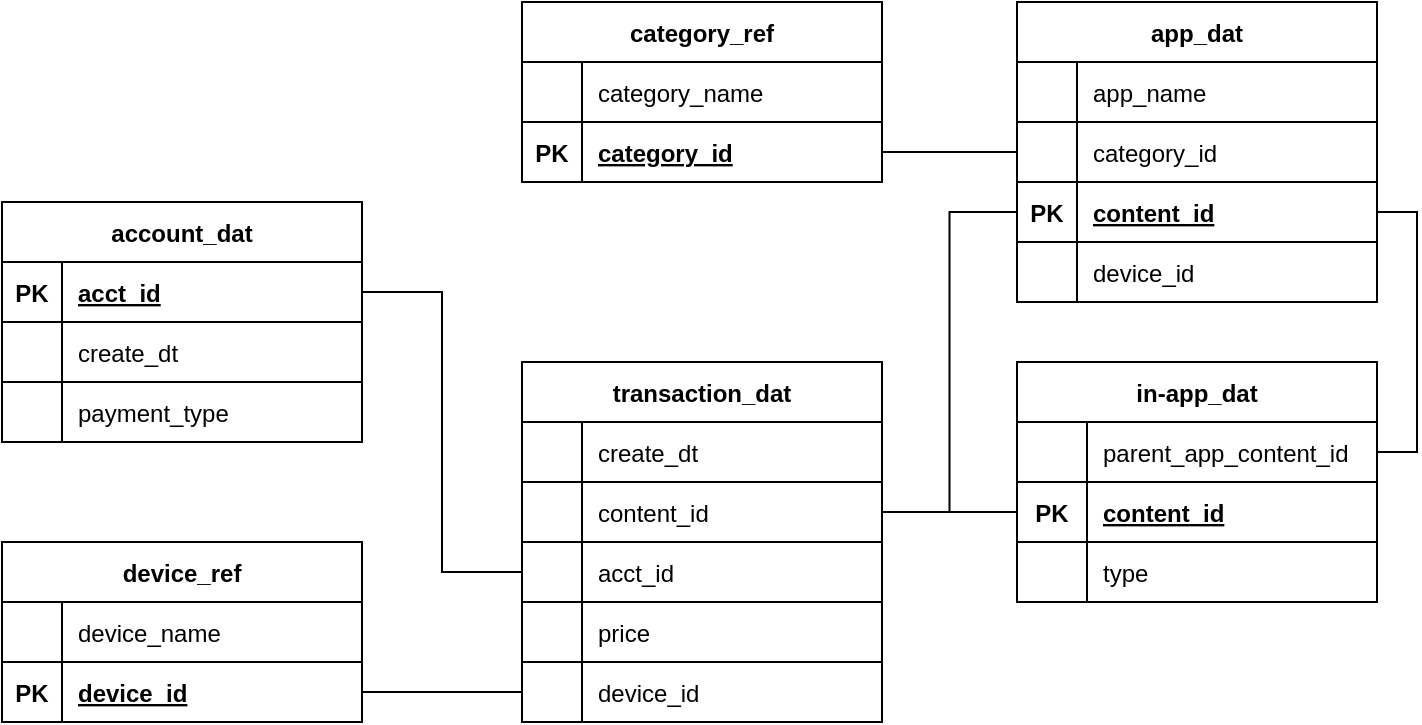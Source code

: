 <mxfile version="16.2.6" type="device"><diagram id="R2lEEEUBdFMjLlhIrx00" name="Page-1"><mxGraphModel dx="1298" dy="841" grid="1" gridSize="10" guides="1" tooltips="1" connect="1" arrows="1" fold="1" page="1" pageScale="1" pageWidth="850" pageHeight="1100" math="0" shadow="0" extFonts="Permanent Marker^https://fonts.googleapis.com/css?family=Permanent+Marker"><root><mxCell id="0"/><mxCell id="1" parent="0"/><mxCell id="m408FQ4ePBO5mhiic_5n-14" value="account_dat" style="shape=table;startSize=30;container=1;collapsible=1;childLayout=tableLayout;fixedRows=1;rowLines=1;fontStyle=1;align=center;resizeLast=1;" vertex="1" parent="1"><mxGeometry x="60" y="200" width="180" height="120" as="geometry"/></mxCell><mxCell id="m408FQ4ePBO5mhiic_5n-120" value="" style="shape=tableRow;horizontal=0;startSize=0;swimlaneHead=0;swimlaneBody=0;fillColor=none;collapsible=0;dropTarget=0;points=[[0,0.5],[1,0.5]];portConstraint=eastwest;top=0;left=0;right=0;bottom=1;" vertex="1" parent="m408FQ4ePBO5mhiic_5n-14"><mxGeometry y="30" width="180" height="30" as="geometry"/></mxCell><mxCell id="m408FQ4ePBO5mhiic_5n-121" value="PK" style="shape=partialRectangle;connectable=0;fillColor=none;top=0;left=0;bottom=0;right=0;fontStyle=1;overflow=hidden;" vertex="1" parent="m408FQ4ePBO5mhiic_5n-120"><mxGeometry width="30" height="30" as="geometry"><mxRectangle width="30" height="30" as="alternateBounds"/></mxGeometry></mxCell><mxCell id="m408FQ4ePBO5mhiic_5n-122" value="acct_id" style="shape=partialRectangle;connectable=0;fillColor=none;top=0;left=0;bottom=0;right=0;align=left;spacingLeft=6;fontStyle=5;overflow=hidden;" vertex="1" parent="m408FQ4ePBO5mhiic_5n-120"><mxGeometry x="30" width="150" height="30" as="geometry"><mxRectangle width="150" height="30" as="alternateBounds"/></mxGeometry></mxCell><mxCell id="m408FQ4ePBO5mhiic_5n-21" value="" style="shape=tableRow;horizontal=0;startSize=0;swimlaneHead=0;swimlaneBody=0;fillColor=none;collapsible=0;dropTarget=0;points=[[0,0.5],[1,0.5]];portConstraint=eastwest;top=0;left=0;right=0;bottom=0;" vertex="1" parent="m408FQ4ePBO5mhiic_5n-14"><mxGeometry y="60" width="180" height="30" as="geometry"/></mxCell><mxCell id="m408FQ4ePBO5mhiic_5n-22" value="" style="shape=partialRectangle;connectable=0;fillColor=none;top=0;left=0;bottom=0;right=0;editable=1;overflow=hidden;" vertex="1" parent="m408FQ4ePBO5mhiic_5n-21"><mxGeometry width="30" height="30" as="geometry"><mxRectangle width="30" height="30" as="alternateBounds"/></mxGeometry></mxCell><mxCell id="m408FQ4ePBO5mhiic_5n-23" value="create_dt" style="shape=partialRectangle;connectable=0;fillColor=none;top=0;left=0;bottom=0;right=0;align=left;spacingLeft=6;overflow=hidden;" vertex="1" parent="m408FQ4ePBO5mhiic_5n-21"><mxGeometry x="30" width="150" height="30" as="geometry"><mxRectangle width="150" height="30" as="alternateBounds"/></mxGeometry></mxCell><mxCell id="m408FQ4ePBO5mhiic_5n-24" value="" style="shape=tableRow;horizontal=0;startSize=0;swimlaneHead=0;swimlaneBody=0;fillColor=none;collapsible=0;dropTarget=0;points=[[0,0.5],[1,0.5]];portConstraint=eastwest;top=0;left=0;right=0;bottom=0;" vertex="1" parent="m408FQ4ePBO5mhiic_5n-14"><mxGeometry y="90" width="180" height="30" as="geometry"/></mxCell><mxCell id="m408FQ4ePBO5mhiic_5n-25" value="" style="shape=partialRectangle;connectable=0;fillColor=none;top=0;left=0;bottom=0;right=0;editable=1;overflow=hidden;" vertex="1" parent="m408FQ4ePBO5mhiic_5n-24"><mxGeometry width="30" height="30" as="geometry"><mxRectangle width="30" height="30" as="alternateBounds"/></mxGeometry></mxCell><mxCell id="m408FQ4ePBO5mhiic_5n-26" value="payment_type" style="shape=partialRectangle;connectable=0;fillColor=none;top=0;left=0;bottom=0;right=0;align=left;spacingLeft=6;overflow=hidden;" vertex="1" parent="m408FQ4ePBO5mhiic_5n-24"><mxGeometry x="30" width="150" height="30" as="geometry"><mxRectangle width="150" height="30" as="alternateBounds"/></mxGeometry></mxCell><mxCell id="m408FQ4ePBO5mhiic_5n-31" value="app_dat" style="shape=table;startSize=30;container=1;collapsible=1;childLayout=tableLayout;fixedRows=1;rowLines=1;fontStyle=1;align=center;resizeLast=1;" vertex="1" parent="1"><mxGeometry x="567.5" y="100" width="180" height="150" as="geometry"/></mxCell><mxCell id="m408FQ4ePBO5mhiic_5n-35" value="" style="shape=tableRow;horizontal=0;startSize=0;swimlaneHead=0;swimlaneBody=0;fillColor=none;collapsible=0;dropTarget=0;points=[[0,0.5],[1,0.5]];portConstraint=eastwest;top=0;left=0;right=0;bottom=0;" vertex="1" parent="m408FQ4ePBO5mhiic_5n-31"><mxGeometry y="30" width="180" height="30" as="geometry"/></mxCell><mxCell id="m408FQ4ePBO5mhiic_5n-36" value="" style="shape=partialRectangle;connectable=0;fillColor=none;top=0;left=0;bottom=0;right=0;editable=1;overflow=hidden;" vertex="1" parent="m408FQ4ePBO5mhiic_5n-35"><mxGeometry width="30" height="30" as="geometry"><mxRectangle width="30" height="30" as="alternateBounds"/></mxGeometry></mxCell><mxCell id="m408FQ4ePBO5mhiic_5n-37" value="app_name" style="shape=partialRectangle;connectable=0;fillColor=none;top=0;left=0;bottom=0;right=0;align=left;spacingLeft=6;overflow=hidden;" vertex="1" parent="m408FQ4ePBO5mhiic_5n-35"><mxGeometry x="30" width="150" height="30" as="geometry"><mxRectangle width="150" height="30" as="alternateBounds"/></mxGeometry></mxCell><mxCell id="m408FQ4ePBO5mhiic_5n-41" value="" style="shape=tableRow;horizontal=0;startSize=0;swimlaneHead=0;swimlaneBody=0;fillColor=none;collapsible=0;dropTarget=0;points=[[0,0.5],[1,0.5]];portConstraint=eastwest;top=0;left=0;right=0;bottom=0;" vertex="1" parent="m408FQ4ePBO5mhiic_5n-31"><mxGeometry y="60" width="180" height="30" as="geometry"/></mxCell><mxCell id="m408FQ4ePBO5mhiic_5n-42" value="" style="shape=partialRectangle;connectable=0;fillColor=none;top=0;left=0;bottom=0;right=0;editable=1;overflow=hidden;" vertex="1" parent="m408FQ4ePBO5mhiic_5n-41"><mxGeometry width="30" height="30" as="geometry"><mxRectangle width="30" height="30" as="alternateBounds"/></mxGeometry></mxCell><mxCell id="m408FQ4ePBO5mhiic_5n-43" value="category_id" style="shape=partialRectangle;connectable=0;fillColor=none;top=0;left=0;bottom=0;right=0;align=left;spacingLeft=6;overflow=hidden;" vertex="1" parent="m408FQ4ePBO5mhiic_5n-41"><mxGeometry x="30" width="150" height="30" as="geometry"><mxRectangle width="150" height="30" as="alternateBounds"/></mxGeometry></mxCell><mxCell id="m408FQ4ePBO5mhiic_5n-123" value="" style="shape=tableRow;horizontal=0;startSize=0;swimlaneHead=0;swimlaneBody=0;fillColor=none;collapsible=0;dropTarget=0;points=[[0,0.5],[1,0.5]];portConstraint=eastwest;top=0;left=0;right=0;bottom=1;" vertex="1" parent="m408FQ4ePBO5mhiic_5n-31"><mxGeometry y="90" width="180" height="30" as="geometry"/></mxCell><mxCell id="m408FQ4ePBO5mhiic_5n-124" value="PK" style="shape=partialRectangle;connectable=0;fillColor=none;top=1;left=0;bottom=0;right=0;fontStyle=1;overflow=hidden;" vertex="1" parent="m408FQ4ePBO5mhiic_5n-123"><mxGeometry width="30" height="30" as="geometry"><mxRectangle width="30" height="30" as="alternateBounds"/></mxGeometry></mxCell><mxCell id="m408FQ4ePBO5mhiic_5n-125" value="content_id" style="shape=partialRectangle;connectable=0;fillColor=none;top=1;left=0;bottom=0;right=0;align=left;spacingLeft=6;fontStyle=5;overflow=hidden;" vertex="1" parent="m408FQ4ePBO5mhiic_5n-123"><mxGeometry x="30" width="150" height="30" as="geometry"><mxRectangle width="150" height="30" as="alternateBounds"/></mxGeometry></mxCell><mxCell id="m408FQ4ePBO5mhiic_5n-44" value="" style="shape=tableRow;horizontal=0;startSize=0;swimlaneHead=0;swimlaneBody=0;fillColor=none;collapsible=0;dropTarget=0;points=[[0,0.5],[1,0.5]];portConstraint=eastwest;top=0;left=0;right=0;bottom=0;" vertex="1" parent="m408FQ4ePBO5mhiic_5n-31"><mxGeometry y="120" width="180" height="30" as="geometry"/></mxCell><mxCell id="m408FQ4ePBO5mhiic_5n-45" value="" style="shape=partialRectangle;connectable=0;fillColor=none;top=0;left=0;bottom=0;right=0;editable=1;overflow=hidden;" vertex="1" parent="m408FQ4ePBO5mhiic_5n-44"><mxGeometry width="30" height="30" as="geometry"><mxRectangle width="30" height="30" as="alternateBounds"/></mxGeometry></mxCell><mxCell id="m408FQ4ePBO5mhiic_5n-46" value="device_id" style="shape=partialRectangle;connectable=0;fillColor=none;top=0;left=0;bottom=0;right=0;align=left;spacingLeft=6;overflow=hidden;" vertex="1" parent="m408FQ4ePBO5mhiic_5n-44"><mxGeometry x="30" width="150" height="30" as="geometry"><mxRectangle width="150" height="30" as="alternateBounds"/></mxGeometry></mxCell><mxCell id="m408FQ4ePBO5mhiic_5n-47" value="in-app_dat" style="shape=table;startSize=30;container=1;collapsible=1;childLayout=tableLayout;fixedRows=1;rowLines=0;fontStyle=1;align=center;resizeLast=1;" vertex="1" parent="1"><mxGeometry x="567.5" y="280" width="180" height="120" as="geometry"/></mxCell><mxCell id="m408FQ4ePBO5mhiic_5n-48" value="" style="shape=tableRow;horizontal=0;startSize=0;swimlaneHead=0;swimlaneBody=0;fillColor=none;collapsible=0;dropTarget=0;points=[[0,0.5],[1,0.5]];portConstraint=eastwest;top=0;left=0;right=0;bottom=0;" vertex="1" parent="m408FQ4ePBO5mhiic_5n-47"><mxGeometry y="30" width="180" height="30" as="geometry"/></mxCell><mxCell id="m408FQ4ePBO5mhiic_5n-49" value="" style="shape=partialRectangle;connectable=0;fillColor=none;top=0;left=0;bottom=0;right=0;editable=1;overflow=hidden;" vertex="1" parent="m408FQ4ePBO5mhiic_5n-48"><mxGeometry width="35" height="30" as="geometry"><mxRectangle width="35" height="30" as="alternateBounds"/></mxGeometry></mxCell><mxCell id="m408FQ4ePBO5mhiic_5n-50" value="parent_app_content_id" style="shape=partialRectangle;connectable=0;fillColor=none;top=0;left=0;bottom=0;right=0;align=left;spacingLeft=6;overflow=hidden;" vertex="1" parent="m408FQ4ePBO5mhiic_5n-48"><mxGeometry x="35" width="145" height="30" as="geometry"><mxRectangle width="145" height="30" as="alternateBounds"/></mxGeometry></mxCell><mxCell id="m408FQ4ePBO5mhiic_5n-126" value="" style="shape=tableRow;horizontal=0;startSize=0;swimlaneHead=0;swimlaneBody=0;fillColor=none;collapsible=0;dropTarget=0;points=[[0,0.5],[1,0.5]];portConstraint=eastwest;top=0;left=0;right=0;bottom=1;shadow=0;" vertex="1" parent="m408FQ4ePBO5mhiic_5n-47"><mxGeometry y="60" width="180" height="30" as="geometry"/></mxCell><mxCell id="m408FQ4ePBO5mhiic_5n-127" value="PK" style="shape=partialRectangle;connectable=0;fillColor=none;top=1;left=0;bottom=0;right=0;fontStyle=1;overflow=hidden;" vertex="1" parent="m408FQ4ePBO5mhiic_5n-126"><mxGeometry width="35" height="30" as="geometry"><mxRectangle width="35" height="30" as="alternateBounds"/></mxGeometry></mxCell><mxCell id="m408FQ4ePBO5mhiic_5n-128" value="content_id" style="shape=partialRectangle;connectable=0;fillColor=none;top=1;left=0;bottom=0;right=0;align=left;spacingLeft=6;fontStyle=5;overflow=hidden;strokeColor=default;" vertex="1" parent="m408FQ4ePBO5mhiic_5n-126"><mxGeometry x="35" width="145" height="30" as="geometry"><mxRectangle width="145" height="30" as="alternateBounds"/></mxGeometry></mxCell><mxCell id="m408FQ4ePBO5mhiic_5n-54" value="" style="shape=tableRow;horizontal=0;startSize=0;swimlaneHead=0;swimlaneBody=0;fillColor=none;collapsible=0;dropTarget=0;points=[[0,0.5],[1,0.5]];portConstraint=eastwest;top=0;left=0;right=0;bottom=0;" vertex="1" parent="m408FQ4ePBO5mhiic_5n-47"><mxGeometry y="90" width="180" height="30" as="geometry"/></mxCell><mxCell id="m408FQ4ePBO5mhiic_5n-55" value="" style="shape=partialRectangle;connectable=0;fillColor=none;top=0;left=0;bottom=0;right=0;editable=1;overflow=hidden;" vertex="1" parent="m408FQ4ePBO5mhiic_5n-54"><mxGeometry width="35" height="30" as="geometry"><mxRectangle width="35" height="30" as="alternateBounds"/></mxGeometry></mxCell><mxCell id="m408FQ4ePBO5mhiic_5n-56" value="type" style="shape=partialRectangle;connectable=0;fillColor=none;top=0;left=0;bottom=0;right=0;align=left;spacingLeft=6;overflow=hidden;" vertex="1" parent="m408FQ4ePBO5mhiic_5n-54"><mxGeometry x="35" width="145" height="30" as="geometry"><mxRectangle width="145" height="30" as="alternateBounds"/></mxGeometry></mxCell><mxCell id="m408FQ4ePBO5mhiic_5n-62" value="device_ref" style="shape=table;startSize=30;container=1;collapsible=1;childLayout=tableLayout;fixedRows=1;rowLines=1;fontStyle=1;align=center;resizeLast=1;" vertex="1" parent="1"><mxGeometry x="60" y="370" width="180" height="90" as="geometry"/></mxCell><mxCell id="m408FQ4ePBO5mhiic_5n-63" value="" style="shape=tableRow;horizontal=0;startSize=0;swimlaneHead=0;swimlaneBody=0;fillColor=none;collapsible=0;dropTarget=0;points=[[0,0.5],[1,0.5]];portConstraint=eastwest;top=0;left=0;right=0;bottom=0;" vertex="1" parent="m408FQ4ePBO5mhiic_5n-62"><mxGeometry y="30" width="180" height="30" as="geometry"/></mxCell><mxCell id="m408FQ4ePBO5mhiic_5n-64" value="" style="shape=partialRectangle;connectable=0;fillColor=none;top=0;left=0;bottom=0;right=0;editable=1;overflow=hidden;" vertex="1" parent="m408FQ4ePBO5mhiic_5n-63"><mxGeometry width="30" height="30" as="geometry"><mxRectangle width="30" height="30" as="alternateBounds"/></mxGeometry></mxCell><mxCell id="m408FQ4ePBO5mhiic_5n-65" value="device_name" style="shape=partialRectangle;connectable=0;fillColor=none;top=0;left=0;bottom=0;right=0;align=left;spacingLeft=6;overflow=hidden;" vertex="1" parent="m408FQ4ePBO5mhiic_5n-63"><mxGeometry x="30" width="150" height="30" as="geometry"><mxRectangle width="150" height="30" as="alternateBounds"/></mxGeometry></mxCell><mxCell id="m408FQ4ePBO5mhiic_5n-90" value="" style="shape=tableRow;horizontal=0;startSize=0;swimlaneHead=0;swimlaneBody=0;fillColor=none;collapsible=0;dropTarget=0;points=[[0,0.5],[1,0.5]];portConstraint=eastwest;top=0;left=0;right=0;bottom=1;" vertex="1" parent="m408FQ4ePBO5mhiic_5n-62"><mxGeometry y="60" width="180" height="30" as="geometry"/></mxCell><mxCell id="m408FQ4ePBO5mhiic_5n-91" value="PK" style="shape=partialRectangle;connectable=0;fillColor=none;top=0;left=0;bottom=0;right=0;fontStyle=1;overflow=hidden;" vertex="1" parent="m408FQ4ePBO5mhiic_5n-90"><mxGeometry width="30" height="30" as="geometry"><mxRectangle width="30" height="30" as="alternateBounds"/></mxGeometry></mxCell><mxCell id="m408FQ4ePBO5mhiic_5n-92" value="device_id" style="shape=partialRectangle;connectable=0;fillColor=none;top=0;left=0;bottom=0;right=0;align=left;spacingLeft=6;fontStyle=5;overflow=hidden;" vertex="1" parent="m408FQ4ePBO5mhiic_5n-90"><mxGeometry x="30" width="150" height="30" as="geometry"><mxRectangle width="150" height="30" as="alternateBounds"/></mxGeometry></mxCell><mxCell id="m408FQ4ePBO5mhiic_5n-79" value="category_ref" style="shape=table;startSize=30;container=1;collapsible=1;childLayout=tableLayout;fixedRows=1;rowLines=1;fontStyle=1;align=center;resizeLast=1;" vertex="1" parent="1"><mxGeometry x="320" y="100" width="180" height="90" as="geometry"/></mxCell><mxCell id="m408FQ4ePBO5mhiic_5n-80" value="" style="shape=tableRow;horizontal=0;startSize=0;swimlaneHead=0;swimlaneBody=0;fillColor=none;collapsible=0;dropTarget=0;points=[[0,0.5],[1,0.5]];portConstraint=eastwest;top=0;left=0;right=0;bottom=0;" vertex="1" parent="m408FQ4ePBO5mhiic_5n-79"><mxGeometry y="30" width="180" height="30" as="geometry"/></mxCell><mxCell id="m408FQ4ePBO5mhiic_5n-81" value="" style="shape=partialRectangle;connectable=0;fillColor=none;top=0;left=0;bottom=0;right=0;editable=1;overflow=hidden;" vertex="1" parent="m408FQ4ePBO5mhiic_5n-80"><mxGeometry width="30" height="30" as="geometry"><mxRectangle width="30" height="30" as="alternateBounds"/></mxGeometry></mxCell><mxCell id="m408FQ4ePBO5mhiic_5n-82" value="category_name" style="shape=partialRectangle;connectable=0;fillColor=none;top=0;left=0;bottom=0;right=0;align=left;spacingLeft=6;overflow=hidden;" vertex="1" parent="m408FQ4ePBO5mhiic_5n-80"><mxGeometry x="30" width="150" height="30" as="geometry"><mxRectangle width="150" height="30" as="alternateBounds"/></mxGeometry></mxCell><mxCell id="m408FQ4ePBO5mhiic_5n-97" value="" style="shape=tableRow;horizontal=0;startSize=0;swimlaneHead=0;swimlaneBody=0;fillColor=none;collapsible=0;dropTarget=0;points=[[0,0.5],[1,0.5]];portConstraint=eastwest;top=0;left=0;right=0;bottom=1;" vertex="1" parent="m408FQ4ePBO5mhiic_5n-79"><mxGeometry y="60" width="180" height="30" as="geometry"/></mxCell><mxCell id="m408FQ4ePBO5mhiic_5n-98" value="PK" style="shape=partialRectangle;connectable=0;fillColor=none;top=0;left=0;bottom=0;right=0;fontStyle=1;overflow=hidden;" vertex="1" parent="m408FQ4ePBO5mhiic_5n-97"><mxGeometry width="30" height="30" as="geometry"><mxRectangle width="30" height="30" as="alternateBounds"/></mxGeometry></mxCell><mxCell id="m408FQ4ePBO5mhiic_5n-99" value="category_id" style="shape=partialRectangle;connectable=0;fillColor=none;top=1;left=0;bottom=0;right=0;align=left;spacingLeft=6;fontStyle=5;overflow=hidden;" vertex="1" parent="m408FQ4ePBO5mhiic_5n-97"><mxGeometry x="30" width="150" height="30" as="geometry"><mxRectangle width="150" height="30" as="alternateBounds"/></mxGeometry></mxCell><mxCell id="m408FQ4ePBO5mhiic_5n-100" value="transaction_dat" style="shape=table;startSize=30;container=1;collapsible=1;childLayout=tableLayout;fixedRows=1;rowLines=1;fontStyle=1;align=center;resizeLast=1;" vertex="1" parent="1"><mxGeometry x="320" y="280" width="180" height="180" as="geometry"/></mxCell><mxCell id="m408FQ4ePBO5mhiic_5n-101" value="" style="shape=tableRow;horizontal=0;startSize=0;swimlaneHead=0;swimlaneBody=0;fillColor=none;collapsible=0;dropTarget=0;points=[[0,0.5],[1,0.5]];portConstraint=eastwest;top=0;left=0;right=0;bottom=0;" vertex="1" parent="m408FQ4ePBO5mhiic_5n-100"><mxGeometry y="30" width="180" height="30" as="geometry"/></mxCell><mxCell id="m408FQ4ePBO5mhiic_5n-102" value="" style="shape=partialRectangle;connectable=0;fillColor=none;top=0;left=0;bottom=0;right=0;editable=1;overflow=hidden;" vertex="1" parent="m408FQ4ePBO5mhiic_5n-101"><mxGeometry width="30" height="30" as="geometry"><mxRectangle width="30" height="30" as="alternateBounds"/></mxGeometry></mxCell><mxCell id="m408FQ4ePBO5mhiic_5n-103" value="create_dt" style="shape=partialRectangle;connectable=0;fillColor=none;top=0;left=0;bottom=0;right=0;align=left;spacingLeft=6;overflow=hidden;" vertex="1" parent="m408FQ4ePBO5mhiic_5n-101"><mxGeometry x="30" width="150" height="30" as="geometry"><mxRectangle width="150" height="30" as="alternateBounds"/></mxGeometry></mxCell><mxCell id="m408FQ4ePBO5mhiic_5n-104" value="" style="shape=tableRow;horizontal=0;startSize=0;swimlaneHead=0;swimlaneBody=0;fillColor=none;collapsible=0;dropTarget=0;points=[[0,0.5],[1,0.5]];portConstraint=eastwest;top=0;left=0;right=0;bottom=0;" vertex="1" parent="m408FQ4ePBO5mhiic_5n-100"><mxGeometry y="60" width="180" height="30" as="geometry"/></mxCell><mxCell id="m408FQ4ePBO5mhiic_5n-105" value="" style="shape=partialRectangle;connectable=0;fillColor=none;top=0;left=0;bottom=0;right=0;editable=1;overflow=hidden;" vertex="1" parent="m408FQ4ePBO5mhiic_5n-104"><mxGeometry width="30" height="30" as="geometry"><mxRectangle width="30" height="30" as="alternateBounds"/></mxGeometry></mxCell><mxCell id="m408FQ4ePBO5mhiic_5n-106" value="content_id" style="shape=partialRectangle;connectable=0;fillColor=none;top=0;left=0;bottom=0;right=0;align=left;spacingLeft=6;overflow=hidden;" vertex="1" parent="m408FQ4ePBO5mhiic_5n-104"><mxGeometry x="30" width="150" height="30" as="geometry"><mxRectangle width="150" height="30" as="alternateBounds"/></mxGeometry></mxCell><mxCell id="m408FQ4ePBO5mhiic_5n-110" value="" style="shape=tableRow;horizontal=0;startSize=0;swimlaneHead=0;swimlaneBody=0;fillColor=none;collapsible=0;dropTarget=0;points=[[0,0.5],[1,0.5]];portConstraint=eastwest;top=0;left=0;right=0;bottom=0;" vertex="1" parent="m408FQ4ePBO5mhiic_5n-100"><mxGeometry y="90" width="180" height="30" as="geometry"/></mxCell><mxCell id="m408FQ4ePBO5mhiic_5n-111" value="" style="shape=partialRectangle;connectable=0;fillColor=none;top=0;left=0;bottom=0;right=0;editable=1;overflow=hidden;" vertex="1" parent="m408FQ4ePBO5mhiic_5n-110"><mxGeometry width="30" height="30" as="geometry"><mxRectangle width="30" height="30" as="alternateBounds"/></mxGeometry></mxCell><mxCell id="m408FQ4ePBO5mhiic_5n-112" value="acct_id" style="shape=partialRectangle;connectable=0;fillColor=none;top=0;left=0;bottom=0;right=0;align=left;spacingLeft=6;overflow=hidden;" vertex="1" parent="m408FQ4ePBO5mhiic_5n-110"><mxGeometry x="30" width="150" height="30" as="geometry"><mxRectangle width="150" height="30" as="alternateBounds"/></mxGeometry></mxCell><mxCell id="m408FQ4ePBO5mhiic_5n-117" value="" style="shape=tableRow;horizontal=0;startSize=0;swimlaneHead=0;swimlaneBody=0;fillColor=none;collapsible=0;dropTarget=0;points=[[0,0.5],[1,0.5]];portConstraint=eastwest;top=0;left=0;right=0;bottom=0;" vertex="1" parent="m408FQ4ePBO5mhiic_5n-100"><mxGeometry y="120" width="180" height="30" as="geometry"/></mxCell><mxCell id="m408FQ4ePBO5mhiic_5n-118" value="" style="shape=partialRectangle;connectable=0;fillColor=none;top=0;left=0;bottom=0;right=0;editable=1;overflow=hidden;" vertex="1" parent="m408FQ4ePBO5mhiic_5n-117"><mxGeometry width="30" height="30" as="geometry"><mxRectangle width="30" height="30" as="alternateBounds"/></mxGeometry></mxCell><mxCell id="m408FQ4ePBO5mhiic_5n-119" value="price" style="shape=partialRectangle;connectable=0;fillColor=none;top=0;left=0;bottom=0;right=0;align=left;spacingLeft=6;overflow=hidden;" vertex="1" parent="m408FQ4ePBO5mhiic_5n-117"><mxGeometry x="30" width="150" height="30" as="geometry"><mxRectangle width="150" height="30" as="alternateBounds"/></mxGeometry></mxCell><mxCell id="m408FQ4ePBO5mhiic_5n-107" value="" style="shape=tableRow;horizontal=0;startSize=0;swimlaneHead=0;swimlaneBody=0;fillColor=none;collapsible=0;dropTarget=0;points=[[0,0.5],[1,0.5]];portConstraint=eastwest;top=0;left=0;right=0;bottom=0;" vertex="1" parent="m408FQ4ePBO5mhiic_5n-100"><mxGeometry y="150" width="180" height="30" as="geometry"/></mxCell><mxCell id="m408FQ4ePBO5mhiic_5n-108" value="" style="shape=partialRectangle;connectable=0;fillColor=none;top=0;left=0;bottom=0;right=0;editable=1;overflow=hidden;" vertex="1" parent="m408FQ4ePBO5mhiic_5n-107"><mxGeometry width="30" height="30" as="geometry"><mxRectangle width="30" height="30" as="alternateBounds"/></mxGeometry></mxCell><mxCell id="m408FQ4ePBO5mhiic_5n-109" value="device_id" style="shape=partialRectangle;connectable=0;fillColor=none;top=0;left=0;bottom=0;right=0;align=left;spacingLeft=6;overflow=hidden;" vertex="1" parent="m408FQ4ePBO5mhiic_5n-107"><mxGeometry x="30" width="150" height="30" as="geometry"><mxRectangle width="150" height="30" as="alternateBounds"/></mxGeometry></mxCell><mxCell id="m408FQ4ePBO5mhiic_5n-129" style="edgeStyle=orthogonalEdgeStyle;rounded=0;orthogonalLoop=1;jettySize=auto;html=1;exitX=1;exitY=0.5;exitDx=0;exitDy=0;entryX=1;entryY=0.5;entryDx=0;entryDy=0;endArrow=none;endFill=0;" edge="1" parent="1" source="m408FQ4ePBO5mhiic_5n-123" target="m408FQ4ePBO5mhiic_5n-48"><mxGeometry relative="1" as="geometry"/></mxCell><mxCell id="m408FQ4ePBO5mhiic_5n-130" style="edgeStyle=orthogonalEdgeStyle;rounded=0;orthogonalLoop=1;jettySize=auto;html=1;exitX=1;exitY=0.5;exitDx=0;exitDy=0;entryX=0;entryY=0.5;entryDx=0;entryDy=0;endArrow=none;endFill=0;" edge="1" parent="1" source="m408FQ4ePBO5mhiic_5n-104" target="m408FQ4ePBO5mhiic_5n-126"><mxGeometry relative="1" as="geometry"/></mxCell><mxCell id="m408FQ4ePBO5mhiic_5n-131" style="edgeStyle=orthogonalEdgeStyle;rounded=0;orthogonalLoop=1;jettySize=auto;html=1;exitX=1;exitY=0.5;exitDx=0;exitDy=0;entryX=0;entryY=0.5;entryDx=0;entryDy=0;endArrow=none;endFill=0;" edge="1" parent="1" source="m408FQ4ePBO5mhiic_5n-97" target="m408FQ4ePBO5mhiic_5n-41"><mxGeometry relative="1" as="geometry"/></mxCell><mxCell id="m408FQ4ePBO5mhiic_5n-132" style="edgeStyle=orthogonalEdgeStyle;rounded=0;orthogonalLoop=1;jettySize=auto;html=1;exitX=1;exitY=0.5;exitDx=0;exitDy=0;entryX=0;entryY=0.5;entryDx=0;entryDy=0;endArrow=none;endFill=0;startArrow=none;startFill=0;" edge="1" parent="1" source="m408FQ4ePBO5mhiic_5n-120" target="m408FQ4ePBO5mhiic_5n-110"><mxGeometry relative="1" as="geometry"/></mxCell><mxCell id="m408FQ4ePBO5mhiic_5n-133" style="edgeStyle=orthogonalEdgeStyle;rounded=0;orthogonalLoop=1;jettySize=auto;html=1;exitX=1;exitY=0.5;exitDx=0;exitDy=0;entryX=0;entryY=0.5;entryDx=0;entryDy=0;startArrow=none;startFill=0;endArrow=none;endFill=0;" edge="1" parent="1" source="m408FQ4ePBO5mhiic_5n-90" target="m408FQ4ePBO5mhiic_5n-107"><mxGeometry relative="1" as="geometry"/></mxCell><mxCell id="m408FQ4ePBO5mhiic_5n-135" style="edgeStyle=orthogonalEdgeStyle;rounded=0;orthogonalLoop=1;jettySize=auto;html=1;exitX=1;exitY=0.5;exitDx=0;exitDy=0;entryX=0;entryY=0.5;entryDx=0;entryDy=0;startArrow=none;startFill=0;endArrow=none;endFill=0;" edge="1" parent="1" source="m408FQ4ePBO5mhiic_5n-104" target="m408FQ4ePBO5mhiic_5n-123"><mxGeometry relative="1" as="geometry"/></mxCell></root></mxGraphModel></diagram></mxfile>